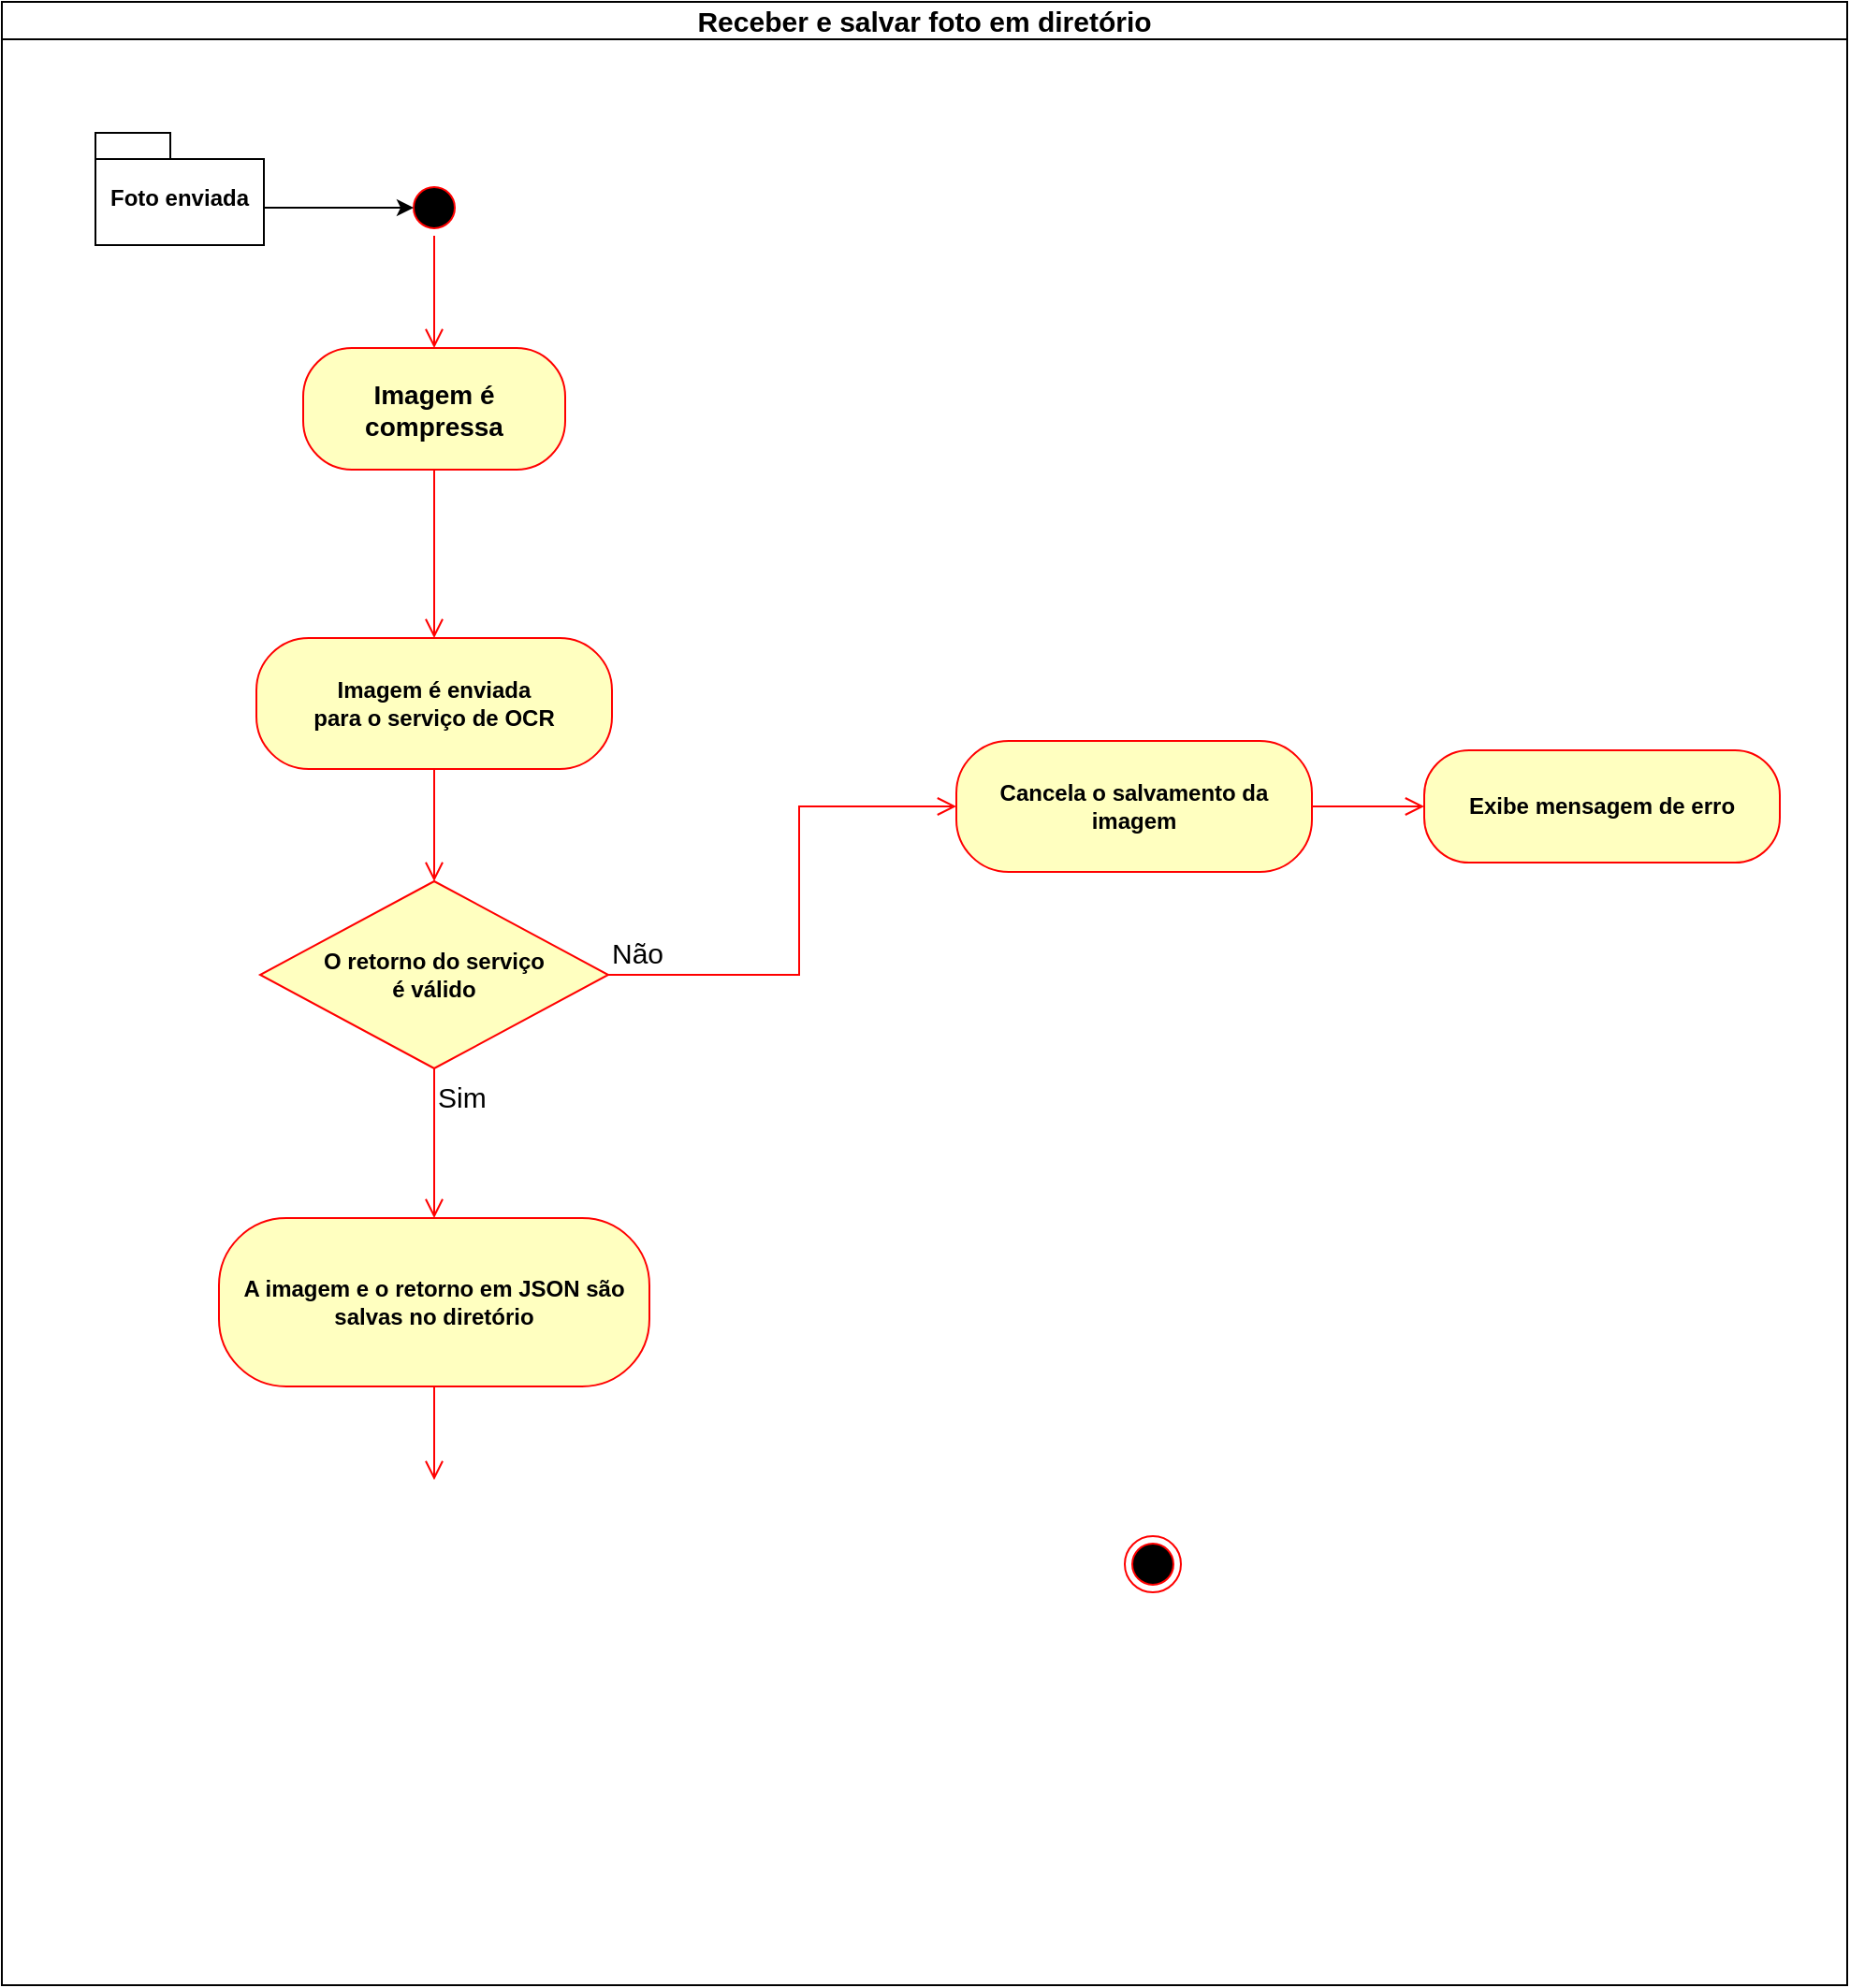 <mxfile version="24.6.5" type="github">
  <diagram name="Page-1" id="BAec64L_Z81vPXz8HiST">
    <mxGraphModel dx="1593" dy="2057" grid="1" gridSize="10" guides="1" tooltips="1" connect="1" arrows="1" fold="1" page="1" pageScale="1" pageWidth="827" pageHeight="1169" math="0" shadow="0">
      <root>
        <mxCell id="0" />
        <mxCell id="1" parent="0" />
        <mxCell id="wz36yzEruvP4x7EnCw-V-7" value="&lt;font style=&quot;font-size: 15px;&quot;&gt;Receber e salvar foto em diretório&lt;/font&gt;" style="swimlane;whiteSpace=wrap;html=1;startSize=20;" vertex="1" parent="1">
          <mxGeometry x="50" y="-20" width="986" height="1060" as="geometry" />
        </mxCell>
        <mxCell id="wz36yzEruvP4x7EnCw-V-8" value="Foto enviada " style="shape=folder;fontStyle=1;spacingTop=10;tabWidth=40;tabHeight=14;tabPosition=left;html=1;whiteSpace=wrap;" vertex="1" parent="wz36yzEruvP4x7EnCw-V-7">
          <mxGeometry x="50" y="70" width="90" height="60" as="geometry" />
        </mxCell>
        <mxCell id="wz36yzEruvP4x7EnCw-V-9" value="" style="ellipse;html=1;shape=startState;fillColor=#000000;strokeColor=#ff0000;" vertex="1" parent="wz36yzEruvP4x7EnCw-V-7">
          <mxGeometry x="216" y="95" width="30" height="30" as="geometry" />
        </mxCell>
        <mxCell id="wz36yzEruvP4x7EnCw-V-10" value="" style="edgeStyle=orthogonalEdgeStyle;html=1;verticalAlign=bottom;endArrow=open;endSize=8;strokeColor=#ff0000;rounded=0;" edge="1" source="wz36yzEruvP4x7EnCw-V-9" parent="wz36yzEruvP4x7EnCw-V-7">
          <mxGeometry relative="1" as="geometry">
            <mxPoint x="231" y="185" as="targetPoint" />
          </mxGeometry>
        </mxCell>
        <mxCell id="wz36yzEruvP4x7EnCw-V-11" value="&lt;font style=&quot;font-size: 14px;&quot;&gt;&lt;b&gt;Imagem é compressa&lt;/b&gt;&lt;/font&gt;" style="rounded=1;whiteSpace=wrap;html=1;arcSize=40;fontColor=#000000;fillColor=#ffffc0;strokeColor=#ff0000;" vertex="1" parent="wz36yzEruvP4x7EnCw-V-7">
          <mxGeometry x="161" y="185" width="140" height="65" as="geometry" />
        </mxCell>
        <mxCell id="wz36yzEruvP4x7EnCw-V-12" value="" style="edgeStyle=orthogonalEdgeStyle;html=1;verticalAlign=bottom;endArrow=open;endSize=8;strokeColor=#ff0000;rounded=0;" edge="1" source="wz36yzEruvP4x7EnCw-V-11" parent="wz36yzEruvP4x7EnCw-V-7">
          <mxGeometry relative="1" as="geometry">
            <mxPoint x="231" y="340" as="targetPoint" />
          </mxGeometry>
        </mxCell>
        <mxCell id="wz36yzEruvP4x7EnCw-V-13" value="" style="ellipse;html=1;shape=endState;fillColor=#000000;strokeColor=#ff0000;" vertex="1" parent="wz36yzEruvP4x7EnCw-V-7">
          <mxGeometry x="600" y="820" width="30" height="30" as="geometry" />
        </mxCell>
        <mxCell id="wz36yzEruvP4x7EnCw-V-14" value="" style="endArrow=classic;html=1;rounded=0;" edge="1" parent="wz36yzEruvP4x7EnCw-V-7">
          <mxGeometry width="50" height="50" relative="1" as="geometry">
            <mxPoint x="140" y="110" as="sourcePoint" />
            <mxPoint x="220" y="110" as="targetPoint" />
          </mxGeometry>
        </mxCell>
        <mxCell id="wz36yzEruvP4x7EnCw-V-16" value="&lt;b&gt;Imagem é enviada &lt;br&gt;para o serviço de OCR&lt;/b&gt;" style="rounded=1;whiteSpace=wrap;html=1;arcSize=40;fontColor=#000000;fillColor=#ffffc0;strokeColor=#ff0000;" vertex="1" parent="wz36yzEruvP4x7EnCw-V-7">
          <mxGeometry x="136" y="340" width="190" height="70" as="geometry" />
        </mxCell>
        <mxCell id="wz36yzEruvP4x7EnCw-V-17" value="" style="edgeStyle=orthogonalEdgeStyle;html=1;verticalAlign=bottom;endArrow=open;endSize=8;strokeColor=#ff0000;rounded=0;" edge="1" source="wz36yzEruvP4x7EnCw-V-16" parent="wz36yzEruvP4x7EnCw-V-7">
          <mxGeometry relative="1" as="geometry">
            <mxPoint x="231" y="470" as="targetPoint" />
          </mxGeometry>
        </mxCell>
        <mxCell id="wz36yzEruvP4x7EnCw-V-18" value="&lt;b&gt;O retorno do serviço&lt;br&gt; é válido&lt;/b&gt;" style="rhombus;whiteSpace=wrap;html=1;fontColor=#000000;fillColor=#ffffc0;strokeColor=#ff0000;" vertex="1" parent="wz36yzEruvP4x7EnCw-V-7">
          <mxGeometry x="138" y="470" width="186" height="100" as="geometry" />
        </mxCell>
        <mxCell id="wz36yzEruvP4x7EnCw-V-19" value="&lt;font style=&quot;font-size: 15px;&quot;&gt;Não&lt;/font&gt;" style="edgeStyle=orthogonalEdgeStyle;html=1;align=left;verticalAlign=bottom;endArrow=open;endSize=8;strokeColor=#ff0000;rounded=0;entryX=0;entryY=0.5;entryDx=0;entryDy=0;" edge="1" source="wz36yzEruvP4x7EnCw-V-18" parent="wz36yzEruvP4x7EnCw-V-7" target="wz36yzEruvP4x7EnCw-V-21">
          <mxGeometry x="-1" relative="1" as="geometry">
            <mxPoint x="560" y="380" as="targetPoint" />
            <Array as="points">
              <mxPoint x="426" y="520" />
              <mxPoint x="426" y="430" />
            </Array>
          </mxGeometry>
        </mxCell>
        <mxCell id="wz36yzEruvP4x7EnCw-V-20" value="&lt;font style=&quot;font-size: 15px;&quot;&gt;Sim&lt;/font&gt;" style="edgeStyle=orthogonalEdgeStyle;html=1;align=left;verticalAlign=top;endArrow=open;endSize=8;strokeColor=#ff0000;rounded=0;" edge="1" source="wz36yzEruvP4x7EnCw-V-18" parent="wz36yzEruvP4x7EnCw-V-7">
          <mxGeometry x="-1" relative="1" as="geometry">
            <mxPoint x="231" y="650" as="targetPoint" />
          </mxGeometry>
        </mxCell>
        <mxCell id="wz36yzEruvP4x7EnCw-V-21" value="&lt;b&gt;Cancela o salvamento da imagem&lt;br&gt;&lt;/b&gt;" style="rounded=1;whiteSpace=wrap;html=1;arcSize=40;fontColor=#000000;fillColor=#ffffc0;strokeColor=#ff0000;" vertex="1" parent="wz36yzEruvP4x7EnCw-V-7">
          <mxGeometry x="510" y="395" width="190" height="70" as="geometry" />
        </mxCell>
        <mxCell id="wz36yzEruvP4x7EnCw-V-22" value="&lt;b&gt;Exibe mensagem de erro&lt;/b&gt;" style="rounded=1;whiteSpace=wrap;html=1;arcSize=40;fontColor=#000000;fillColor=#ffffc0;strokeColor=#ff0000;" vertex="1" parent="wz36yzEruvP4x7EnCw-V-7">
          <mxGeometry x="760" y="400" width="190" height="60" as="geometry" />
        </mxCell>
        <mxCell id="wz36yzEruvP4x7EnCw-V-23" value="" style="edgeStyle=orthogonalEdgeStyle;html=1;verticalAlign=bottom;endArrow=open;endSize=8;strokeColor=#ff0000;rounded=0;exitX=1;exitY=0.5;exitDx=0;exitDy=0;entryX=0;entryY=0.5;entryDx=0;entryDy=0;" edge="1" source="wz36yzEruvP4x7EnCw-V-21" parent="wz36yzEruvP4x7EnCw-V-7" target="wz36yzEruvP4x7EnCw-V-22">
          <mxGeometry relative="1" as="geometry">
            <mxPoint x="850" y="480" as="targetPoint" />
          </mxGeometry>
        </mxCell>
        <mxCell id="wz36yzEruvP4x7EnCw-V-24" value="&lt;b&gt;A imagem e o retorno em JSON são salvas no diretório&lt;br&gt;&lt;/b&gt;" style="rounded=1;whiteSpace=wrap;html=1;arcSize=40;fontColor=#000000;fillColor=#ffffc0;strokeColor=#ff0000;" vertex="1" parent="wz36yzEruvP4x7EnCw-V-7">
          <mxGeometry x="116" y="650" width="230" height="90" as="geometry" />
        </mxCell>
        <mxCell id="wz36yzEruvP4x7EnCw-V-25" value="" style="edgeStyle=orthogonalEdgeStyle;html=1;verticalAlign=bottom;endArrow=open;endSize=8;strokeColor=#ff0000;rounded=0;" edge="1" source="wz36yzEruvP4x7EnCw-V-24" parent="wz36yzEruvP4x7EnCw-V-7">
          <mxGeometry relative="1" as="geometry">
            <mxPoint x="231" y="790" as="targetPoint" />
          </mxGeometry>
        </mxCell>
      </root>
    </mxGraphModel>
  </diagram>
</mxfile>
